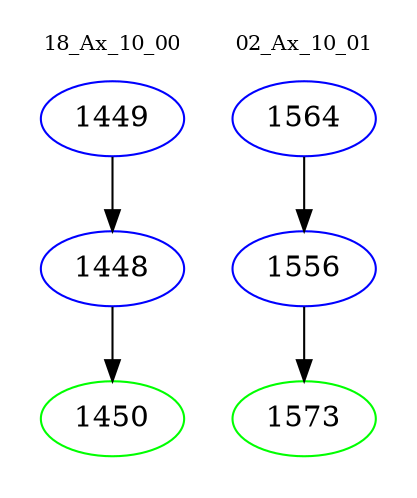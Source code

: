 digraph{
subgraph cluster_0 {
color = white
label = "18_Ax_10_00";
fontsize=10;
T0_1449 [label="1449", color="blue"]
T0_1449 -> T0_1448 [color="black"]
T0_1448 [label="1448", color="blue"]
T0_1448 -> T0_1450 [color="black"]
T0_1450 [label="1450", color="green"]
}
subgraph cluster_1 {
color = white
label = "02_Ax_10_01";
fontsize=10;
T1_1564 [label="1564", color="blue"]
T1_1564 -> T1_1556 [color="black"]
T1_1556 [label="1556", color="blue"]
T1_1556 -> T1_1573 [color="black"]
T1_1573 [label="1573", color="green"]
}
}
